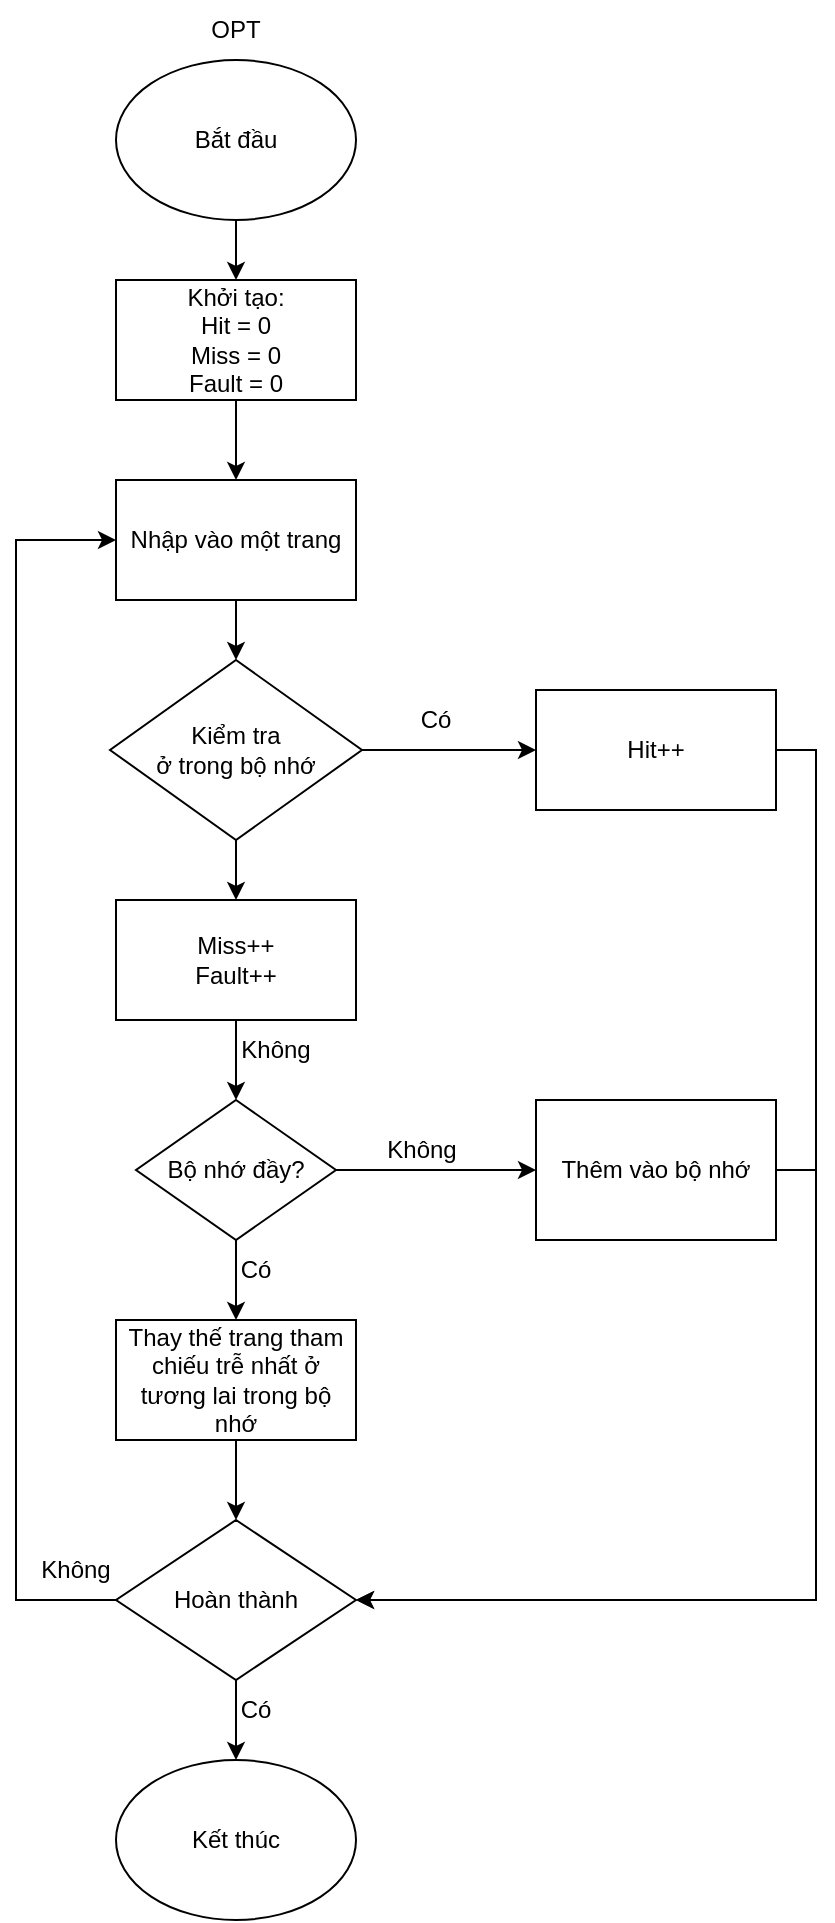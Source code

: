<mxfile version="20.7.4" type="github">
  <diagram id="7kR1fbykMfjSLMST18-i" name="Trang-1">
    <mxGraphModel dx="1221" dy="609" grid="1" gridSize="10" guides="1" tooltips="1" connect="1" arrows="1" fold="1" page="1" pageScale="1" pageWidth="827" pageHeight="1169" math="0" shadow="0">
      <root>
        <mxCell id="0" />
        <mxCell id="1" parent="0" />
        <mxCell id="fInwywClUi39F8TTGZ8k-15" style="edgeStyle=orthogonalEdgeStyle;rounded=0;orthogonalLoop=1;jettySize=auto;html=1;exitX=0.5;exitY=1;exitDx=0;exitDy=0;entryX=0.5;entryY=0;entryDx=0;entryDy=0;" parent="1" source="fInwywClUi39F8TTGZ8k-1" target="fInwywClUi39F8TTGZ8k-2" edge="1">
          <mxGeometry relative="1" as="geometry" />
        </mxCell>
        <mxCell id="fInwywClUi39F8TTGZ8k-1" value="Bắt đầu" style="ellipse;whiteSpace=wrap;html=1;" parent="1" vertex="1">
          <mxGeometry x="150" y="30" width="120" height="80" as="geometry" />
        </mxCell>
        <mxCell id="fInwywClUi39F8TTGZ8k-16" style="edgeStyle=orthogonalEdgeStyle;rounded=0;orthogonalLoop=1;jettySize=auto;html=1;exitX=0.5;exitY=1;exitDx=0;exitDy=0;entryX=0.5;entryY=0;entryDx=0;entryDy=0;" parent="1" source="fInwywClUi39F8TTGZ8k-2" target="fInwywClUi39F8TTGZ8k-3" edge="1">
          <mxGeometry relative="1" as="geometry" />
        </mxCell>
        <mxCell id="fInwywClUi39F8TTGZ8k-2" value="Khởi tạo:&lt;br&gt;Hit = 0&lt;br&gt;Miss = 0&lt;br&gt;Fault = 0" style="rounded=0;whiteSpace=wrap;html=1;" parent="1" vertex="1">
          <mxGeometry x="150" y="140" width="120" height="60" as="geometry" />
        </mxCell>
        <mxCell id="fInwywClUi39F8TTGZ8k-17" style="edgeStyle=orthogonalEdgeStyle;rounded=0;orthogonalLoop=1;jettySize=auto;html=1;exitX=0.5;exitY=1;exitDx=0;exitDy=0;entryX=0.5;entryY=0;entryDx=0;entryDy=0;" parent="1" source="fInwywClUi39F8TTGZ8k-3" target="fInwywClUi39F8TTGZ8k-5" edge="1">
          <mxGeometry relative="1" as="geometry" />
        </mxCell>
        <mxCell id="fInwywClUi39F8TTGZ8k-3" value="Nhập vào một trang" style="rounded=0;whiteSpace=wrap;html=1;" parent="1" vertex="1">
          <mxGeometry x="150" y="240" width="120" height="60" as="geometry" />
        </mxCell>
        <mxCell id="fInwywClUi39F8TTGZ8k-14" style="edgeStyle=orthogonalEdgeStyle;rounded=0;orthogonalLoop=1;jettySize=auto;html=1;exitX=1;exitY=0.5;exitDx=0;exitDy=0;entryX=0;entryY=0.5;entryDx=0;entryDy=0;" parent="1" source="fInwywClUi39F8TTGZ8k-5" target="fInwywClUi39F8TTGZ8k-6" edge="1">
          <mxGeometry relative="1" as="geometry" />
        </mxCell>
        <mxCell id="fInwywClUi39F8TTGZ8k-18" style="edgeStyle=orthogonalEdgeStyle;rounded=0;orthogonalLoop=1;jettySize=auto;html=1;exitX=0.5;exitY=1;exitDx=0;exitDy=0;entryX=0.5;entryY=0;entryDx=0;entryDy=0;" parent="1" source="fInwywClUi39F8TTGZ8k-5" target="fInwywClUi39F8TTGZ8k-7" edge="1">
          <mxGeometry relative="1" as="geometry" />
        </mxCell>
        <mxCell id="fInwywClUi39F8TTGZ8k-5" value="Kiểm tra&lt;br&gt;ở trong bộ nhớ" style="rhombus;whiteSpace=wrap;html=1;" parent="1" vertex="1">
          <mxGeometry x="147" y="330" width="126" height="90" as="geometry" />
        </mxCell>
        <mxCell id="fInwywClUi39F8TTGZ8k-24" style="edgeStyle=orthogonalEdgeStyle;rounded=0;orthogonalLoop=1;jettySize=auto;html=1;exitX=1;exitY=0.5;exitDx=0;exitDy=0;entryX=1;entryY=0.5;entryDx=0;entryDy=0;" parent="1" source="fInwywClUi39F8TTGZ8k-6" target="fInwywClUi39F8TTGZ8k-11" edge="1">
          <mxGeometry relative="1" as="geometry" />
        </mxCell>
        <mxCell id="fInwywClUi39F8TTGZ8k-6" value="Hit++" style="rounded=0;whiteSpace=wrap;html=1;" parent="1" vertex="1">
          <mxGeometry x="360" y="345" width="120" height="60" as="geometry" />
        </mxCell>
        <mxCell id="fInwywClUi39F8TTGZ8k-19" style="edgeStyle=orthogonalEdgeStyle;rounded=0;orthogonalLoop=1;jettySize=auto;html=1;exitX=0.5;exitY=1;exitDx=0;exitDy=0;entryX=0.5;entryY=0;entryDx=0;entryDy=0;" parent="1" source="fInwywClUi39F8TTGZ8k-7" target="fInwywClUi39F8TTGZ8k-8" edge="1">
          <mxGeometry relative="1" as="geometry" />
        </mxCell>
        <mxCell id="fInwywClUi39F8TTGZ8k-7" value="Miss++&lt;br&gt;Fault++" style="rounded=0;whiteSpace=wrap;html=1;" parent="1" vertex="1">
          <mxGeometry x="150" y="450" width="120" height="60" as="geometry" />
        </mxCell>
        <mxCell id="fInwywClUi39F8TTGZ8k-13" style="edgeStyle=orthogonalEdgeStyle;rounded=0;orthogonalLoop=1;jettySize=auto;html=1;exitX=1;exitY=0.5;exitDx=0;exitDy=0;entryX=0;entryY=0.5;entryDx=0;entryDy=0;" parent="1" source="fInwywClUi39F8TTGZ8k-8" target="fInwywClUi39F8TTGZ8k-9" edge="1">
          <mxGeometry relative="1" as="geometry" />
        </mxCell>
        <mxCell id="fInwywClUi39F8TTGZ8k-20" style="edgeStyle=orthogonalEdgeStyle;rounded=0;orthogonalLoop=1;jettySize=auto;html=1;exitX=0.5;exitY=1;exitDx=0;exitDy=0;entryX=0.5;entryY=0;entryDx=0;entryDy=0;" parent="1" source="fInwywClUi39F8TTGZ8k-8" target="fInwywClUi39F8TTGZ8k-10" edge="1">
          <mxGeometry relative="1" as="geometry" />
        </mxCell>
        <mxCell id="fInwywClUi39F8TTGZ8k-8" value="Bộ nhớ đầy?" style="rhombus;whiteSpace=wrap;html=1;" parent="1" vertex="1">
          <mxGeometry x="160" y="550" width="100" height="70" as="geometry" />
        </mxCell>
        <mxCell id="fInwywClUi39F8TTGZ8k-25" style="edgeStyle=orthogonalEdgeStyle;rounded=0;orthogonalLoop=1;jettySize=auto;html=1;exitX=1;exitY=0.5;exitDx=0;exitDy=0;entryX=1;entryY=0.5;entryDx=0;entryDy=0;" parent="1" source="fInwywClUi39F8TTGZ8k-9" target="fInwywClUi39F8TTGZ8k-11" edge="1">
          <mxGeometry relative="1" as="geometry" />
        </mxCell>
        <mxCell id="fInwywClUi39F8TTGZ8k-9" value="Thêm vào bộ nhớ" style="rounded=0;whiteSpace=wrap;html=1;" parent="1" vertex="1">
          <mxGeometry x="360" y="550" width="120" height="70" as="geometry" />
        </mxCell>
        <mxCell id="fInwywClUi39F8TTGZ8k-21" style="edgeStyle=orthogonalEdgeStyle;rounded=0;orthogonalLoop=1;jettySize=auto;html=1;exitX=0.5;exitY=1;exitDx=0;exitDy=0;entryX=0.5;entryY=0;entryDx=0;entryDy=0;" parent="1" source="fInwywClUi39F8TTGZ8k-10" target="fInwywClUi39F8TTGZ8k-11" edge="1">
          <mxGeometry relative="1" as="geometry" />
        </mxCell>
        <mxCell id="fInwywClUi39F8TTGZ8k-10" value="Thay thế trang tham chiếu trễ nhất ở tương lai trong bộ nhớ" style="rounded=0;whiteSpace=wrap;html=1;" parent="1" vertex="1">
          <mxGeometry x="150" y="660" width="120" height="60" as="geometry" />
        </mxCell>
        <mxCell id="fInwywClUi39F8TTGZ8k-22" style="edgeStyle=orthogonalEdgeStyle;rounded=0;orthogonalLoop=1;jettySize=auto;html=1;exitX=0.5;exitY=1;exitDx=0;exitDy=0;entryX=0.5;entryY=0;entryDx=0;entryDy=0;" parent="1" source="fInwywClUi39F8TTGZ8k-11" target="fInwywClUi39F8TTGZ8k-12" edge="1">
          <mxGeometry relative="1" as="geometry" />
        </mxCell>
        <mxCell id="fInwywClUi39F8TTGZ8k-26" style="edgeStyle=orthogonalEdgeStyle;rounded=0;orthogonalLoop=1;jettySize=auto;html=1;exitX=0;exitY=0.5;exitDx=0;exitDy=0;entryX=0;entryY=0.5;entryDx=0;entryDy=0;" parent="1" source="fInwywClUi39F8TTGZ8k-11" target="fInwywClUi39F8TTGZ8k-3" edge="1">
          <mxGeometry relative="1" as="geometry">
            <Array as="points">
              <mxPoint x="100" y="800" />
              <mxPoint x="100" y="270" />
            </Array>
          </mxGeometry>
        </mxCell>
        <mxCell id="fInwywClUi39F8TTGZ8k-11" value="Hoàn thành" style="rhombus;whiteSpace=wrap;html=1;" parent="1" vertex="1">
          <mxGeometry x="150" y="760" width="120" height="80" as="geometry" />
        </mxCell>
        <mxCell id="fInwywClUi39F8TTGZ8k-12" value="Kết thúc" style="ellipse;whiteSpace=wrap;html=1;" parent="1" vertex="1">
          <mxGeometry x="150" y="880" width="120" height="80" as="geometry" />
        </mxCell>
        <mxCell id="fInwywClUi39F8TTGZ8k-27" value="OPT" style="text;html=1;strokeColor=none;fillColor=none;align=center;verticalAlign=middle;whiteSpace=wrap;rounded=0;" parent="1" vertex="1">
          <mxGeometry x="180" width="60" height="30" as="geometry" />
        </mxCell>
        <mxCell id="fInwywClUi39F8TTGZ8k-28" value="Có" style="text;html=1;strokeColor=none;fillColor=none;align=center;verticalAlign=middle;whiteSpace=wrap;rounded=0;" parent="1" vertex="1">
          <mxGeometry x="280" y="345" width="60" height="30" as="geometry" />
        </mxCell>
        <mxCell id="fInwywClUi39F8TTGZ8k-29" value="Không" style="text;html=1;strokeColor=none;fillColor=none;align=center;verticalAlign=middle;whiteSpace=wrap;rounded=0;" parent="1" vertex="1">
          <mxGeometry x="273" y="560" width="60" height="30" as="geometry" />
        </mxCell>
        <mxCell id="fInwywClUi39F8TTGZ8k-30" value="Có" style="text;html=1;strokeColor=none;fillColor=none;align=center;verticalAlign=middle;whiteSpace=wrap;rounded=0;" parent="1" vertex="1">
          <mxGeometry x="190" y="620" width="60" height="30" as="geometry" />
        </mxCell>
        <mxCell id="fInwywClUi39F8TTGZ8k-31" value="Không" style="text;html=1;strokeColor=none;fillColor=none;align=center;verticalAlign=middle;whiteSpace=wrap;rounded=0;" parent="1" vertex="1">
          <mxGeometry x="100" y="770" width="60" height="30" as="geometry" />
        </mxCell>
        <mxCell id="fInwywClUi39F8TTGZ8k-32" value="Có" style="text;html=1;strokeColor=none;fillColor=none;align=center;verticalAlign=middle;whiteSpace=wrap;rounded=0;" parent="1" vertex="1">
          <mxGeometry x="190" y="840" width="60" height="30" as="geometry" />
        </mxCell>
        <mxCell id="lC-L8efzgBREouOXJW3N-1" value="Không" style="text;html=1;strokeColor=none;fillColor=none;align=center;verticalAlign=middle;whiteSpace=wrap;rounded=0;" vertex="1" parent="1">
          <mxGeometry x="200" y="510" width="60" height="30" as="geometry" />
        </mxCell>
      </root>
    </mxGraphModel>
  </diagram>
</mxfile>
